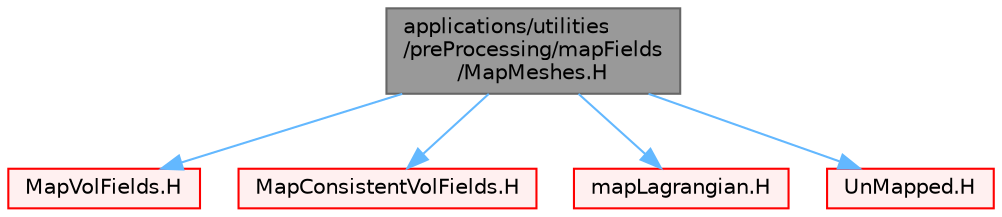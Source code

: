 digraph "applications/utilities/preProcessing/mapFields/MapMeshes.H"
{
 // LATEX_PDF_SIZE
  bgcolor="transparent";
  edge [fontname=Helvetica,fontsize=10,labelfontname=Helvetica,labelfontsize=10];
  node [fontname=Helvetica,fontsize=10,shape=box,height=0.2,width=0.4];
  Node1 [id="Node000001",label="applications/utilities\l/preProcessing/mapFields\l/MapMeshes.H",height=0.2,width=0.4,color="gray40", fillcolor="grey60", style="filled", fontcolor="black",tooltip=" "];
  Node1 -> Node2 [id="edge1_Node000001_Node000002",color="steelblue1",style="solid",tooltip=" "];
  Node2 [id="Node000002",label="MapVolFields.H",height=0.2,width=0.4,color="red", fillcolor="#FFF0F0", style="filled",URL="$mapFields_2MapVolFields_8H.html",tooltip=" "];
  Node1 -> Node371 [id="edge2_Node000001_Node000371",color="steelblue1",style="solid",tooltip=" "];
  Node371 [id="Node000371",label="MapConsistentVolFields.H",height=0.2,width=0.4,color="red", fillcolor="#FFF0F0", style="filled",URL="$MapConsistentVolFields_8H.html",tooltip=" "];
  Node1 -> Node372 [id="edge3_Node000001_Node000372",color="steelblue1",style="solid",tooltip=" "];
  Node372 [id="Node000372",label="mapLagrangian.H",height=0.2,width=0.4,color="red", fillcolor="#FFF0F0", style="filled",URL="$mapFields_2mapLagrangian_8H.html",tooltip="Maps lagrangian positions and fields."];
  Node1 -> Node373 [id="edge4_Node000001_Node000373",color="steelblue1",style="solid",tooltip=" "];
  Node373 [id="Node000373",label="UnMapped.H",height=0.2,width=0.4,color="red", fillcolor="#FFF0F0", style="filled",URL="$mapFields_2UnMapped_8H.html",tooltip=" "];
}
